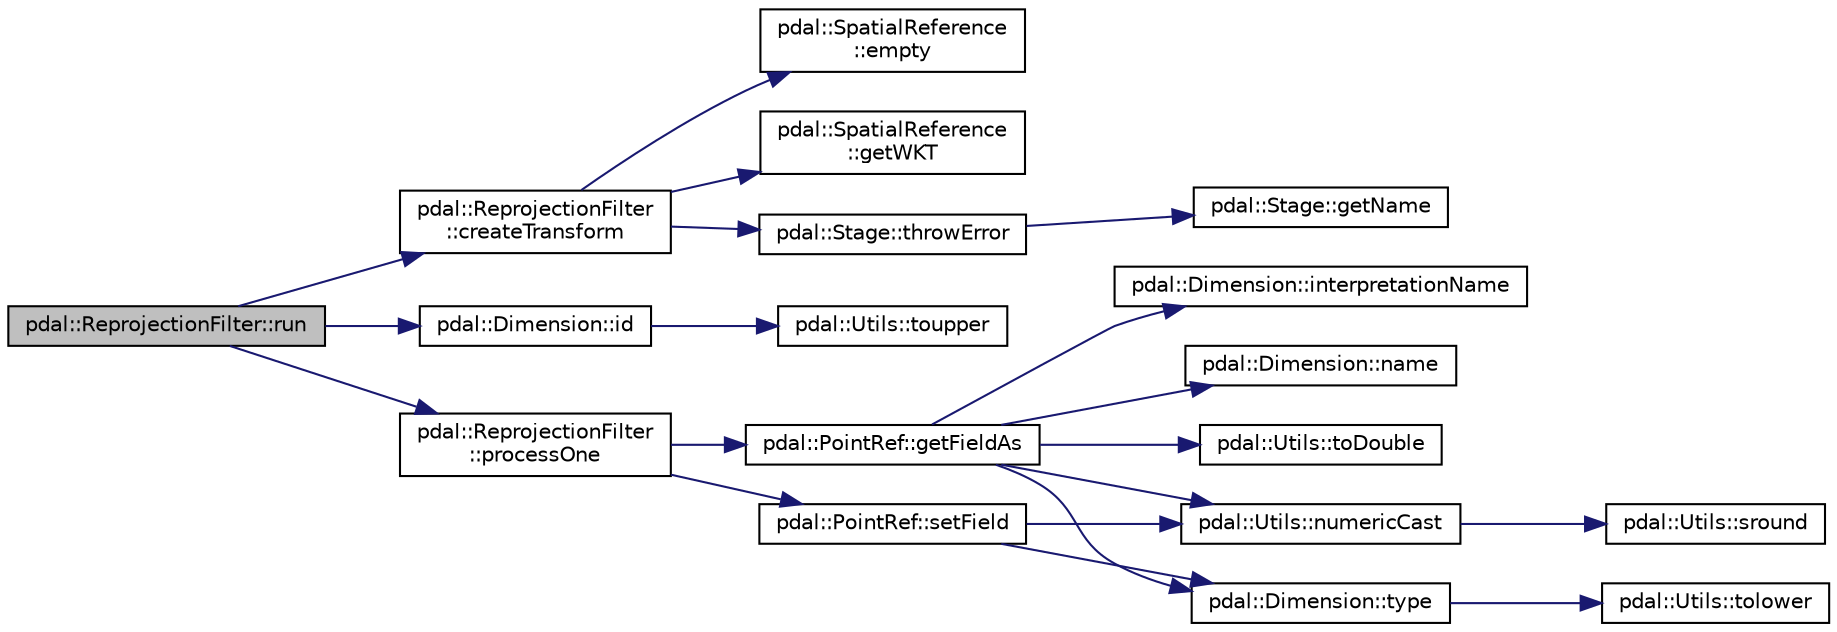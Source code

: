 digraph "pdal::ReprojectionFilter::run"
{
  edge [fontname="Helvetica",fontsize="10",labelfontname="Helvetica",labelfontsize="10"];
  node [fontname="Helvetica",fontsize="10",shape=record];
  rankdir="LR";
  Node1 [label="pdal::ReprojectionFilter::run",height=0.2,width=0.4,color="black", fillcolor="grey75", style="filled", fontcolor="black"];
  Node1 -> Node2 [color="midnightblue",fontsize="10",style="solid",fontname="Helvetica"];
  Node2 [label="pdal::ReprojectionFilter\l::createTransform",height=0.2,width=0.4,color="black", fillcolor="white", style="filled",URL="$classpdal_1_1ReprojectionFilter.html#a869d2b002b635d0f70f98d2c9ba287cd"];
  Node2 -> Node3 [color="midnightblue",fontsize="10",style="solid",fontname="Helvetica"];
  Node3 [label="pdal::SpatialReference\l::empty",height=0.2,width=0.4,color="black", fillcolor="white", style="filled",URL="$classpdal_1_1SpatialReference.html#a48fa2f7e79ea172b62ad2e874ff01610"];
  Node2 -> Node4 [color="midnightblue",fontsize="10",style="solid",fontname="Helvetica"];
  Node4 [label="pdal::SpatialReference\l::getWKT",height=0.2,width=0.4,color="black", fillcolor="white", style="filled",URL="$classpdal_1_1SpatialReference.html#ad6242348b0fecc9662bec718d056ef39"];
  Node2 -> Node5 [color="midnightblue",fontsize="10",style="solid",fontname="Helvetica"];
  Node5 [label="pdal::Stage::throwError",height=0.2,width=0.4,color="black", fillcolor="white", style="filled",URL="$classpdal_1_1Stage.html#abdbd1176da12dfd882d931a43290797f"];
  Node5 -> Node6 [color="midnightblue",fontsize="10",style="solid",fontname="Helvetica"];
  Node6 [label="pdal::Stage::getName",height=0.2,width=0.4,color="black", fillcolor="white", style="filled",URL="$classpdal_1_1Stage.html#a6c81d6fbbac17ebe4cd63806916cc750"];
  Node1 -> Node7 [color="midnightblue",fontsize="10",style="solid",fontname="Helvetica"];
  Node7 [label="pdal::Dimension::id",height=0.2,width=0.4,color="black", fillcolor="white", style="filled",URL="$namespacepdal_1_1Dimension.html#a10b4c693e3bdbdf1a0eec8f4b008a291"];
  Node7 -> Node8 [color="midnightblue",fontsize="10",style="solid",fontname="Helvetica"];
  Node8 [label="pdal::Utils::toupper",height=0.2,width=0.4,color="black", fillcolor="white", style="filled",URL="$namespacepdal_1_1Utils.html#a28e3e2faff94b20f9908e77bc54ed983"];
  Node1 -> Node9 [color="midnightblue",fontsize="10",style="solid",fontname="Helvetica"];
  Node9 [label="pdal::ReprojectionFilter\l::processOne",height=0.2,width=0.4,color="black", fillcolor="white", style="filled",URL="$classpdal_1_1ReprojectionFilter.html#acf23a4bf00804fa65bf9426acf606452"];
  Node9 -> Node10 [color="midnightblue",fontsize="10",style="solid",fontname="Helvetica"];
  Node10 [label="pdal::PointRef::getFieldAs",height=0.2,width=0.4,color="black", fillcolor="white", style="filled",URL="$classpdal_1_1PointRef.html#a4038a597d11918978943e286d58cd4c5"];
  Node10 -> Node11 [color="midnightblue",fontsize="10",style="solid",fontname="Helvetica"];
  Node11 [label="pdal::Dimension::interpretationName",height=0.2,width=0.4,color="black", fillcolor="white", style="filled",URL="$namespacepdal_1_1Dimension.html#acc41232ae1e707d6c928ffb9a56592d3"];
  Node10 -> Node12 [color="midnightblue",fontsize="10",style="solid",fontname="Helvetica"];
  Node12 [label="pdal::Dimension::name",height=0.2,width=0.4,color="black", fillcolor="white", style="filled",URL="$namespacepdal_1_1Dimension.html#af3176b0b7e6b4be000317846cf7c2718"];
  Node10 -> Node13 [color="midnightblue",fontsize="10",style="solid",fontname="Helvetica"];
  Node13 [label="pdal::Utils::numericCast",height=0.2,width=0.4,color="black", fillcolor="white", style="filled",URL="$namespacepdal_1_1Utils.html#a33d614ac71aa03aaa5c10a242c4d14ac"];
  Node13 -> Node14 [color="midnightblue",fontsize="10",style="solid",fontname="Helvetica"];
  Node14 [label="pdal::Utils::sround",height=0.2,width=0.4,color="black", fillcolor="white", style="filled",URL="$namespacepdal_1_1Utils.html#a06833597f1fc4287966cfa0867128e59"];
  Node10 -> Node15 [color="midnightblue",fontsize="10",style="solid",fontname="Helvetica"];
  Node15 [label="pdal::Utils::toDouble",height=0.2,width=0.4,color="black", fillcolor="white", style="filled",URL="$namespacepdal_1_1Utils.html#a9b5b9ef216d7036c7cb36d219af17925"];
  Node10 -> Node16 [color="midnightblue",fontsize="10",style="solid",fontname="Helvetica"];
  Node16 [label="pdal::Dimension::type",height=0.2,width=0.4,color="black", fillcolor="white", style="filled",URL="$namespacepdal_1_1Dimension.html#a880d689fed54aa3ded6f88c9e058c5d2"];
  Node16 -> Node17 [color="midnightblue",fontsize="10",style="solid",fontname="Helvetica"];
  Node17 [label="pdal::Utils::tolower",height=0.2,width=0.4,color="black", fillcolor="white", style="filled",URL="$namespacepdal_1_1Utils.html#a5268937cf695835e55392f752dc02cb2"];
  Node9 -> Node18 [color="midnightblue",fontsize="10",style="solid",fontname="Helvetica"];
  Node18 [label="pdal::PointRef::setField",height=0.2,width=0.4,color="black", fillcolor="white", style="filled",URL="$classpdal_1_1PointRef.html#ad482c3195126757878cac8358dc9dccc"];
  Node18 -> Node13 [color="midnightblue",fontsize="10",style="solid",fontname="Helvetica"];
  Node18 -> Node16 [color="midnightblue",fontsize="10",style="solid",fontname="Helvetica"];
}

